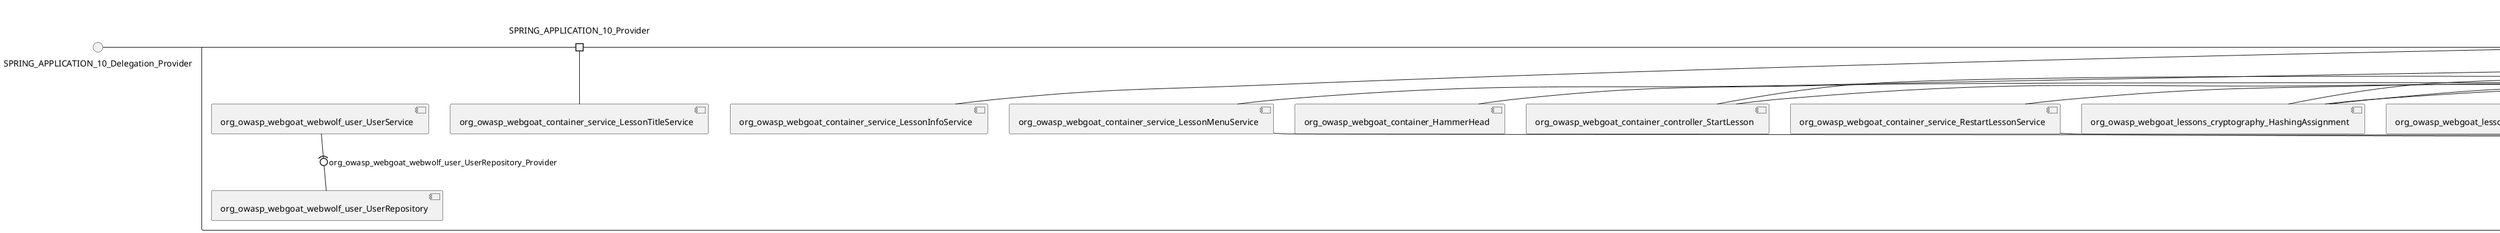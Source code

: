 @startuml
skinparam fixCircleLabelOverlapping true
skinparam componentStyle uml2
() SPRING_APPLICATION_10_Delegation_Provider
() SPRING_APPLICATION_11_Delegation_Provider
() SPRING_APPLICATION_12_Delegation_Provider
() SPRING_APPLICATION_13_Delegation_Provider
() SPRING_APPLICATION_14_Delegation_Provider
() SPRING_APPLICATION_15_Delegation_Provider
() SPRING_APPLICATION_16_Delegation_Provider
() SPRING_APPLICATION_2_Delegation_Provider
() SPRING_APPLICATION_3_Delegation_Provider
() SPRING_APPLICATION_4_Delegation_Provider
() SPRING_APPLICATION_5_Delegation_Provider
() SPRING_APPLICATION_6_Delegation_Provider
() SPRING_APPLICATION_7_Delegation_Provider
() SPRING_APPLICATION_8_Delegation_Provider
() SPRING_APPLICATION_9_Delegation_Provider
() SPRING_APPLICATION_BypassRestrictions_FieldRestrictions_POST_Delegation_Provider
() SPRING_APPLICATION_BypassRestrictions_frontendValidation_POST_Delegation_Provider
() SPRING_APPLICATION_ChromeDevTools_dummy_POST_Delegation_Provider
() SPRING_APPLICATION_ChromeDevTools_network_POST_Delegation_Provider
() SPRING_APPLICATION_CrossSiteScriptingStored_stored_xss_POST_Delegation_Provider
() SPRING_APPLICATION_CrossSiteScriptingStored_stored_xss_follow_up_POST_Delegation_Provider
() SPRING_APPLICATION_CrossSiteScripting_attack1_POST_Delegation_Provider
() SPRING_APPLICATION_CrossSiteScripting_attack3_POST_Delegation_Provider
() SPRING_APPLICATION_CrossSiteScripting_attack4_POST_Delegation_Provider
() SPRING_APPLICATION_CrossSiteScripting_attack5a_GET_Delegation_Provider
() SPRING_APPLICATION_CrossSiteScripting_attack6a_POST_Delegation_Provider
() SPRING_APPLICATION_CrossSiteScripting_dom_follow_up_POST_Delegation_Provider
() SPRING_APPLICATION_CrossSiteScripting_phone_home_xss_POST_Delegation_Provider
() SPRING_APPLICATION_CrossSiteScripting_quiz_GET_POST_Delegation_Provider
() SPRING_APPLICATION_Delegation_Provider
() SPRING_APPLICATION_GET_10_Delegation_Provider
() SPRING_APPLICATION_GET_11_Delegation_Provider
() SPRING_APPLICATION_GET_2_Delegation_Provider
() SPRING_APPLICATION_GET_3_Delegation_Provider
() SPRING_APPLICATION_GET_4_Delegation_Provider
() SPRING_APPLICATION_GET_5_Delegation_Provider
() SPRING_APPLICATION_GET_6_Delegation_Provider
() SPRING_APPLICATION_GET_7_Delegation_Provider
() SPRING_APPLICATION_GET_8_Delegation_Provider
() SPRING_APPLICATION_GET_9_Delegation_Provider
() SPRING_APPLICATION_GET_Delegation_Provider
() SPRING_APPLICATION_HtmlTampering_task_POST_Delegation_Provider
() SPRING_APPLICATION_HttpBasics_attack1_POST_Delegation_Provider
() SPRING_APPLICATION_HttpBasics_attack2_POST_Delegation_Provider
() SPRING_APPLICATION_IDOR_diff_attributes_POST_Delegation_Provider
() SPRING_APPLICATION_IDOR_login_POST_Delegation_Provider
() SPRING_APPLICATION_IDOR_profile_alt_path_POST_Delegation_Provider
() SPRING_APPLICATION_InsecureDeserialization_task_POST_Delegation_Provider
() SPRING_APPLICATION_InsecureLogin_Delegation_Provider
() SPRING_APPLICATION_JWT_decode_POST_Delegation_Provider
() SPRING_APPLICATION_JWT_jku_Delegation_Provider
() SPRING_APPLICATION_JWT_kid_Delegation_Provider
() SPRING_APPLICATION_JWT_quiz_GET_POST_Delegation_Provider
() SPRING_APPLICATION_JWT_refresh_Delegation_Provider
() SPRING_APPLICATION_JWT_secret_POST_Delegation_Provider
() SPRING_APPLICATION_JWT_votings_Delegation_Provider
() SPRING_APPLICATION_LogSpoofing_log_bleeding_POST_Delegation_Provider
() SPRING_APPLICATION_LogSpoofing_log_spoofing_POST_Delegation_Provider
() SPRING_APPLICATION_POST_10_Delegation_Provider
() SPRING_APPLICATION_POST_11_Delegation_Provider
() SPRING_APPLICATION_POST_12_Delegation_Provider
() SPRING_APPLICATION_POST_13_Delegation_Provider
() SPRING_APPLICATION_POST_14_Delegation_Provider
() SPRING_APPLICATION_POST_15_Delegation_Provider
() SPRING_APPLICATION_POST_16_Delegation_Provider
() SPRING_APPLICATION_POST_17_Delegation_Provider
() SPRING_APPLICATION_POST_18_Delegation_Provider
() SPRING_APPLICATION_POST_2_Delegation_Provider
() SPRING_APPLICATION_POST_3_Delegation_Provider
() SPRING_APPLICATION_POST_4_Delegation_Provider
() SPRING_APPLICATION_POST_5_Delegation_Provider
() SPRING_APPLICATION_POST_6_Delegation_Provider
() SPRING_APPLICATION_POST_7_Delegation_Provider
() SPRING_APPLICATION_POST_8_Delegation_Provider
() SPRING_APPLICATION_POST_9_Delegation_Provider
() SPRING_APPLICATION_POST_Delegation_Provider
() SPRING_APPLICATION_PUT_Delegation_Provider
() SPRING_APPLICATION_PasswordReset_ForgotPassword_create_password_reset_link_POST_Delegation_Provider
() SPRING_APPLICATION_PasswordReset_SecurityQuestions_POST_Delegation_Provider
() SPRING_APPLICATION_PasswordReset_reset_Delegation_Provider
() SPRING_APPLICATION_PasswordReset_simple_mail_reset_POST_Delegation_Provider
() SPRING_APPLICATION_PathTraversal_profile_picture_GET_Delegation_Provider
() SPRING_APPLICATION_PathTraversal_profile_picture_fix_GET_Delegation_Provider
() SPRING_APPLICATION_PathTraversal_profile_upload_POST_Delegation_Provider
() SPRING_APPLICATION_PathTraversal_profile_upload_fix_POST_Delegation_Provider
() SPRING_APPLICATION_PathTraversal_profile_upload_remove_user_input_POST_Delegation_Provider
() SPRING_APPLICATION_PathTraversal_random_POST_Delegation_Provider
() SPRING_APPLICATION_PathTraversal_random_picture_GET_Delegation_Provider
() SPRING_APPLICATION_PathTraversal_zip_slip_Delegation_Provider
() SPRING_APPLICATION_SSRF_task1_POST_Delegation_Provider
() SPRING_APPLICATION_SSRF_task2_POST_Delegation_Provider
() SPRING_APPLICATION_SecurePasswords_assignment_POST_Delegation_Provider
() SPRING_APPLICATION_SqlInjectionAdvanced_attack6a_POST_Delegation_Provider
() SPRING_APPLICATION_SqlInjectionAdvanced_attack6b_POST_Delegation_Provider
() SPRING_APPLICATION_SqlInjectionAdvanced_challenge_Login_POST_Delegation_Provider
() SPRING_APPLICATION_SqlInjectionAdvanced_challenge_PUT_Delegation_Provider
() SPRING_APPLICATION_SqlInjectionAdvanced_quiz_GET_POST_Delegation_Provider
() SPRING_APPLICATION_SqlInjectionMitigations_attack10a_POST_Delegation_Provider
() SPRING_APPLICATION_SqlInjectionMitigations_attack10b_POST_Delegation_Provider
() SPRING_APPLICATION_SqlInjectionMitigations_attack12a_POST_Delegation_Provider
() SPRING_APPLICATION_SqlInjectionMitigations_servers_GET_Delegation_Provider
() SPRING_APPLICATION_SqlInjection_assignment5a_POST_Delegation_Provider
() SPRING_APPLICATION_SqlInjection_assignment5b_POST_Delegation_Provider
() SPRING_APPLICATION_SqlInjection_attack10_POST_Delegation_Provider
() SPRING_APPLICATION_SqlInjection_attack2_POST_Delegation_Provider
() SPRING_APPLICATION_SqlInjection_attack3_POST_Delegation_Provider
() SPRING_APPLICATION_SqlInjection_attack4_POST_Delegation_Provider
() SPRING_APPLICATION_SqlInjection_attack5_POST_Delegation_Provider
() SPRING_APPLICATION_SqlInjection_attack8_POST_Delegation_Provider
() SPRING_APPLICATION_SqlInjection_attack9_POST_Delegation_Provider
() SPRING_APPLICATION_SqlOnlyInputValidationOnKeywords_attack_POST_Delegation_Provider
() SPRING_APPLICATION_SqlOnlyInputValidation_attack_POST_Delegation_Provider
() SPRING_APPLICATION_VulnerableComponents_attack1_POST_Delegation_Provider
() SPRING_APPLICATION_WebWolf_GET_Delegation_Provider
() SPRING_APPLICATION_WebWolf_landing_Delegation_Provider
() SPRING_APPLICATION_WebWolf_mail_Delegation_Provider
() SPRING_APPLICATION_challenge_1_POST_Delegation_Provider
() SPRING_APPLICATION_challenge_5_POST_Delegation_Provider
() SPRING_APPLICATION_challenge_7_Delegation_Provider
() SPRING_APPLICATION_challenge_8_Delegation_Provider
() SPRING_APPLICATION_challenge_logo_Delegation_Provider
() SPRING_APPLICATION_cia_quiz_GET_POST_Delegation_Provider
() SPRING_APPLICATION_clientSideFiltering_attack1_POST_Delegation_Provider
() SPRING_APPLICATION_clientSideFiltering_challenge_store_coupons_GET_Delegation_Provider
() SPRING_APPLICATION_clientSideFiltering_getItForFree_POST_Delegation_Provider
() SPRING_APPLICATION_clientSideFiltering_salaries_GET_Delegation_Provider
() SPRING_APPLICATION_crypto_encoding_basic_auth_POST_Delegation_Provider
() SPRING_APPLICATION_crypto_encoding_xor_POST_Delegation_Provider
() SPRING_APPLICATION_crypto_hashing_POST_Delegation_Provider
() SPRING_APPLICATION_crypto_secure_defaults_POST_Delegation_Provider
() SPRING_APPLICATION_crypto_signing_verify_POST_Delegation_Provider
() SPRING_APPLICATION_csrf_feedback_message_POST_Delegation_Provider
() SPRING_APPLICATION_csrf_review_POST_Delegation_Provider
() SPRING_APPLICATION_files_GET_Delegation_Provider
() SPRING_APPLICATION_fileupload_POST_Delegation_Provider
() SPRING_APPLICATION_jwt_Delegation_Provider
() SPRING_APPLICATION_landing_Delegation_Provider
() SPRING_APPLICATION_lesson_template_Delegation_Provider
() SPRING_APPLICATION_login_oauth_mvc_GET_Delegation_Provider
() SPRING_APPLICATION_mail_DELETE_GET_POST_Delegation_Provider
() SPRING_APPLICATION_register_mvc_POST_Delegation_Provider
() SPRING_APPLICATION_registration_GET_Delegation_Provider
() SPRING_APPLICATION_requests_GET_Delegation_Provider
() SPRING_APPLICATION_scoreboard_data_GET_Delegation_Provider
() SPRING_APPLICATION_server_directory_GET_Delegation_Provider
() SPRING_APPLICATION_service_debug_labels_mvc_Delegation_Provider
() SPRING_APPLICATION_service_lessonoverview_mvc_Delegation_Provider
() SPRING_APPLICATION_xxe_comments_GET_Delegation_Provider
rectangle System {
[org_owasp_webgoat_container_HammerHead] [[webgoat-webgoat.repository#_p7qQ0hlzEe-cMIfGaofC0g]]
[org_owasp_webgoat_container_WebWolfRedirect] [[webgoat-webgoat.repository#_p7qQ0hlzEe-cMIfGaofC0g]]
[org_owasp_webgoat_container_controller_StartLesson] [[webgoat-webgoat.repository#_p7qQ0hlzEe-cMIfGaofC0g]]
[org_owasp_webgoat_container_controller_Welcome] [[webgoat-webgoat.repository#_p7qQ0hlzEe-cMIfGaofC0g]]
[org_owasp_webgoat_container_i18n_PluginMessages_Provider] [[webgoat-webgoat.repository#_p7qQ0hlzEe-cMIfGaofC0g]]
[org_owasp_webgoat_container_service_EnvironmentService] [[webgoat-webgoat.repository#_p7qQ0hlzEe-cMIfGaofC0g]]
[org_owasp_webgoat_container_service_HintService] [[webgoat-webgoat.repository#_p7qQ0hlzEe-cMIfGaofC0g]]
[org_owasp_webgoat_container_service_LabelDebugService] [[webgoat-webgoat.repository#_p7qQ0hlzEe-cMIfGaofC0g]]
[org_owasp_webgoat_container_service_LabelService] [[webgoat-webgoat.repository#_p7qQ0hlzEe-cMIfGaofC0g]]
[org_owasp_webgoat_container_service_LessonInfoService] [[webgoat-webgoat.repository#_p7qQ0hlzEe-cMIfGaofC0g]]
[org_owasp_webgoat_container_service_LessonMenuService] [[webgoat-webgoat.repository#_p7qQ0hlzEe-cMIfGaofC0g]]
[org_owasp_webgoat_container_service_LessonProgressService] [[webgoat-webgoat.repository#_p7qQ0hlzEe-cMIfGaofC0g]]
[org_owasp_webgoat_container_service_LessonTitleService] [[webgoat-webgoat.repository#_p7qQ0hlzEe-cMIfGaofC0g]]
[org_owasp_webgoat_container_service_ReportCardService] [[webgoat-webgoat.repository#_p7qQ0hlzEe-cMIfGaofC0g]]
[org_owasp_webgoat_container_service_RestartLessonService] [[webgoat-webgoat.repository#_p7qQ0hlzEe-cMIfGaofC0g]]
[org_owasp_webgoat_container_service_SessionService] [[webgoat-webgoat.repository#_p7qQ0hlzEe-cMIfGaofC0g]]
[org_owasp_webgoat_container_session_UserSessionData_Provider] [[webgoat-webgoat.repository#_p7qQ0hlzEe-cMIfGaofC0g]]
[org_owasp_webgoat_container_session_WebSession_Provider] [[webgoat-webgoat.repository#_p7qQ0hlzEe-cMIfGaofC0g]]
[org_owasp_webgoat_container_users_RegistrationController] [[webgoat-webgoat.repository#_p7qQ0hlzEe-cMIfGaofC0g]]
[org_owasp_webgoat_container_users_Scoreboard] [[webgoat-webgoat.repository#_p7qQ0hlzEe-cMIfGaofC0g]]
[org_owasp_webgoat_container_users_UserRepository] [[webgoat-webgoat.repository#_p7qQ0hlzEe-cMIfGaofC0g]]
[org_owasp_webgoat_container_users_UserService] [[webgoat-webgoat.repository#_p7qQ0hlzEe-cMIfGaofC0g]]
[org_owasp_webgoat_container_users_UserTrackerRepository] [[webgoat-webgoat.repository#_p7qQ0hlzEe-cMIfGaofC0g]]
[org_owasp_webgoat_lessons_authbypass_VerifyAccount] [[webgoat-webgoat.repository#_p7qQ0hlzEe-cMIfGaofC0g]]
[org_owasp_webgoat_lessons_bypassrestrictions_BypassRestrictionsFieldRestrictions] [[webgoat-webgoat.repository#_p7qQ0hlzEe-cMIfGaofC0g]]
[org_owasp_webgoat_lessons_bypassrestrictions_BypassRestrictionsFrontendValidation] [[webgoat-webgoat.repository#_p7qQ0hlzEe-cMIfGaofC0g]]
[org_owasp_webgoat_lessons_challenges_FlagController] [[webgoat-webgoat.repository#_p7qQ0hlzEe-cMIfGaofC0g]]
[org_owasp_webgoat_lessons_challenges_challenge1_Assignment1] [[webgoat-webgoat.repository#_p7qQ0hlzEe-cMIfGaofC0g]]
[org_owasp_webgoat_lessons_challenges_challenge1_ImageServlet] [[webgoat-webgoat.repository#_p7qQ0hlzEe-cMIfGaofC0g]]
[org_owasp_webgoat_lessons_challenges_challenge5_Assignment5] [[webgoat-webgoat.repository#_p7qQ0hlzEe-cMIfGaofC0g]]
[org_owasp_webgoat_lessons_challenges_challenge7_Assignment7] [[webgoat-webgoat.repository#_p7qQ0hlzEe-cMIfGaofC0g]]
[org_owasp_webgoat_lessons_challenges_challenge8_Assignment8] [[webgoat-webgoat.repository#_p7qQ0hlzEe-cMIfGaofC0g]]
[org_owasp_webgoat_lessons_chromedevtools_NetworkDummy] [[webgoat-webgoat.repository#_p7qQ0hlzEe-cMIfGaofC0g]]
[org_owasp_webgoat_lessons_chromedevtools_NetworkLesson] [[webgoat-webgoat.repository#_p7qQ0hlzEe-cMIfGaofC0g]]
[org_owasp_webgoat_lessons_cia_CIAQuiz] [[webgoat-webgoat.repository#_p7qQ0hlzEe-cMIfGaofC0g]]
[org_owasp_webgoat_lessons_clientsidefiltering_ClientSideFilteringAssignment] [[webgoat-webgoat.repository#_p7qQ0hlzEe-cMIfGaofC0g]]
[org_owasp_webgoat_lessons_clientsidefiltering_ClientSideFilteringFreeAssignment] [[webgoat-webgoat.repository#_p7qQ0hlzEe-cMIfGaofC0g]]
[org_owasp_webgoat_lessons_clientsidefiltering_Salaries] [[webgoat-webgoat.repository#_p7qQ0hlzEe-cMIfGaofC0g]]
[org_owasp_webgoat_lessons_clientsidefiltering_ShopEndpoint] [[webgoat-webgoat.repository#_p7qQ0hlzEe-cMIfGaofC0g]]
[org_owasp_webgoat_lessons_cryptography_EncodingAssignment] [[webgoat-webgoat.repository#_p7qQ0hlzEe-cMIfGaofC0g]]
[org_owasp_webgoat_lessons_cryptography_HashingAssignment] [[webgoat-webgoat.repository#_p7qQ0hlzEe-cMIfGaofC0g]]
[org_owasp_webgoat_lessons_cryptography_SecureDefaultsAssignment] [[webgoat-webgoat.repository#_p7qQ0hlzEe-cMIfGaofC0g]]
[org_owasp_webgoat_lessons_cryptography_SigningAssignment] [[webgoat-webgoat.repository#_p7qQ0hlzEe-cMIfGaofC0g]]
[org_owasp_webgoat_lessons_cryptography_XOREncodingAssignment] [[webgoat-webgoat.repository#_p7qQ0hlzEe-cMIfGaofC0g]]
[org_owasp_webgoat_lessons_csrf_CSRFConfirmFlag1] [[webgoat-webgoat.repository#_p7qQ0hlzEe-cMIfGaofC0g]]
[org_owasp_webgoat_lessons_csrf_CSRFFeedback] [[webgoat-webgoat.repository#_p7qQ0hlzEe-cMIfGaofC0g]]
[org_owasp_webgoat_lessons_csrf_CSRFGetFlag] [[webgoat-webgoat.repository#_p7qQ0hlzEe-cMIfGaofC0g]]
[org_owasp_webgoat_lessons_csrf_CSRFLogin] [[webgoat-webgoat.repository#_p7qQ0hlzEe-cMIfGaofC0g]]
[org_owasp_webgoat_lessons_csrf_ForgedReviews] [[webgoat-webgoat.repository#_p7qQ0hlzEe-cMIfGaofC0g]]
[org_owasp_webgoat_lessons_csrf_ObjectMapper_Provider] [[webgoat-webgoat.repository#_p7qQ0hlzEe-cMIfGaofC0g]]
[org_owasp_webgoat_lessons_deserialization_InsecureDeserializationTask] [[webgoat-webgoat.repository#_p7qQ0hlzEe-cMIfGaofC0g]]
[org_owasp_webgoat_lessons_hijacksession_HijackSessionAssignment] [[webgoat-webgoat.repository#_p7qQ0hlzEe-cMIfGaofC0g]]
[org_owasp_webgoat_lessons_hijacksession_cas_HijackSessionAuthenticationProvider] [[webgoat-webgoat.repository#_p7qQ0hlzEe-cMIfGaofC0g]]
[org_owasp_webgoat_lessons_htmltampering_HtmlTamperingTask] [[webgoat-webgoat.repository#_p7qQ0hlzEe-cMIfGaofC0g]]
[org_owasp_webgoat_lessons_httpbasics_HttpBasicsLesson] [[webgoat-webgoat.repository#_p7qQ0hlzEe-cMIfGaofC0g]]
[org_owasp_webgoat_lessons_httpbasics_HttpBasicsQuiz] [[webgoat-webgoat.repository#_p7qQ0hlzEe-cMIfGaofC0g]]
[org_owasp_webgoat_lessons_httpproxies_HttpBasicsInterceptRequest] [[webgoat-webgoat.repository#_p7qQ0hlzEe-cMIfGaofC0g]]
[org_owasp_webgoat_lessons_idor_IDORDiffAttributes] [[webgoat-webgoat.repository#_p7qQ0hlzEe-cMIfGaofC0g]]
[org_owasp_webgoat_lessons_idor_IDOREditOtherProfile] [[webgoat-webgoat.repository#_p7qQ0hlzEe-cMIfGaofC0g]]
[org_owasp_webgoat_lessons_idor_IDORLogin] [[webgoat-webgoat.repository#_p7qQ0hlzEe-cMIfGaofC0g]]
[org_owasp_webgoat_lessons_idor_IDORViewOtherProfile] [[webgoat-webgoat.repository#_p7qQ0hlzEe-cMIfGaofC0g]]
[org_owasp_webgoat_lessons_idor_IDORViewOwnProfile] [[webgoat-webgoat.repository#_p7qQ0hlzEe-cMIfGaofC0g]]
[org_owasp_webgoat_lessons_idor_IDORViewOwnProfileAltUrl] [[webgoat-webgoat.repository#_p7qQ0hlzEe-cMIfGaofC0g]]
[org_owasp_webgoat_lessons_insecurelogin_InsecureLoginTask] [[webgoat-webgoat.repository#_p7qQ0hlzEe-cMIfGaofC0g]]
[org_owasp_webgoat_lessons_jwt_JWTDecodeEndpoint] [[webgoat-webgoat.repository#_p7qQ0hlzEe-cMIfGaofC0g]]
[org_owasp_webgoat_lessons_jwt_JWTQuiz] [[webgoat-webgoat.repository#_p7qQ0hlzEe-cMIfGaofC0g]]
[org_owasp_webgoat_lessons_jwt_JWTRefreshEndpoint] [[webgoat-webgoat.repository#_p7qQ0hlzEe-cMIfGaofC0g]]
[org_owasp_webgoat_lessons_jwt_JWTSecretKeyEndpoint] [[webgoat-webgoat.repository#_p7qQ0hlzEe-cMIfGaofC0g]]
[org_owasp_webgoat_lessons_jwt_JWTVotesEndpoint] [[webgoat-webgoat.repository#_p7qQ0hlzEe-cMIfGaofC0g]]
[org_owasp_webgoat_lessons_jwt_claimmisuse_JWTHeaderJKUEndpoint] [[webgoat-webgoat.repository#_p7qQ0hlzEe-cMIfGaofC0g]]
[org_owasp_webgoat_lessons_jwt_claimmisuse_JWTHeaderKIDEndpoint] [[webgoat-webgoat.repository#_p7qQ0hlzEe-cMIfGaofC0g]]
[org_owasp_webgoat_lessons_lessontemplate_SampleAttack] [[webgoat-webgoat.repository#_p7qQ0hlzEe-cMIfGaofC0g]]
[org_owasp_webgoat_lessons_logging_LogBleedingTask] [[webgoat-webgoat.repository#_p7qQ0hlzEe-cMIfGaofC0g]]
[org_owasp_webgoat_lessons_logging_LogSpoofingTask] [[webgoat-webgoat.repository#_p7qQ0hlzEe-cMIfGaofC0g]]
[org_owasp_webgoat_lessons_missingac_MissingFunctionACHiddenMenus] [[webgoat-webgoat.repository#_p7qQ0hlzEe-cMIfGaofC0g]]
[org_owasp_webgoat_lessons_missingac_MissingFunctionACUsers] [[webgoat-webgoat.repository#_p7qQ0hlzEe-cMIfGaofC0g]]
[org_owasp_webgoat_lessons_missingac_MissingFunctionACYourHash] [[webgoat-webgoat.repository#_p7qQ0hlzEe-cMIfGaofC0g]]
[org_owasp_webgoat_lessons_missingac_MissingFunctionACYourHashAdmin] [[webgoat-webgoat.repository#_p7qQ0hlzEe-cMIfGaofC0g]]
[org_owasp_webgoat_lessons_passwordreset_QuestionsAssignment] [[webgoat-webgoat.repository#_p7qQ0hlzEe-cMIfGaofC0g]]
[org_owasp_webgoat_lessons_passwordreset_ResetLinkAssignment] [[webgoat-webgoat.repository#_p7qQ0hlzEe-cMIfGaofC0g]]
[org_owasp_webgoat_lessons_passwordreset_ResetLinkAssignmentForgotPassword] [[webgoat-webgoat.repository#_p7qQ0hlzEe-cMIfGaofC0g]]
[org_owasp_webgoat_lessons_passwordreset_SecurityQuestionAssignment] [[webgoat-webgoat.repository#_p7qQ0hlzEe-cMIfGaofC0g]]
[org_owasp_webgoat_lessons_passwordreset_SimpleMailAssignment] [[webgoat-webgoat.repository#_p7qQ0hlzEe-cMIfGaofC0g]]
[org_owasp_webgoat_lessons_passwordreset_TriedQuestions] [[webgoat-webgoat.repository#_p7qQ0hlzEe-cMIfGaofC0g]]
[org_owasp_webgoat_lessons_pathtraversal_ProfileUpload] [[webgoat-webgoat.repository#_p7qQ0hlzEe-cMIfGaofC0g]]
[org_owasp_webgoat_lessons_pathtraversal_ProfileUploadFix] [[webgoat-webgoat.repository#_p7qQ0hlzEe-cMIfGaofC0g]]
[org_owasp_webgoat_lessons_pathtraversal_ProfileUploadRemoveUserInput] [[webgoat-webgoat.repository#_p7qQ0hlzEe-cMIfGaofC0g]]
[org_owasp_webgoat_lessons_pathtraversal_ProfileUploadRetrieval] [[webgoat-webgoat.repository#_p7qQ0hlzEe-cMIfGaofC0g]]
[org_owasp_webgoat_lessons_pathtraversal_ProfileZipSlip] [[webgoat-webgoat.repository#_p7qQ0hlzEe-cMIfGaofC0g]]
[org_owasp_webgoat_lessons_securepasswords_SecurePasswordsAssignment] [[webgoat-webgoat.repository#_p7qQ0hlzEe-cMIfGaofC0g]]
[org_owasp_webgoat_lessons_spoofcookie_SpoofCookieAssignment] [[webgoat-webgoat.repository#_p7qQ0hlzEe-cMIfGaofC0g]]
[org_owasp_webgoat_lessons_sqlinjection_advanced_SqlInjectionChallenge] [[webgoat-webgoat.repository#_p7qQ0hlzEe-cMIfGaofC0g]]
[org_owasp_webgoat_lessons_sqlinjection_advanced_SqlInjectionChallengeLogin] [[webgoat-webgoat.repository#_p7qQ0hlzEe-cMIfGaofC0g]]
[org_owasp_webgoat_lessons_sqlinjection_advanced_SqlInjectionLesson6a] [[webgoat-webgoat.repository#_p7qQ0hlzEe-cMIfGaofC0g]]
[org_owasp_webgoat_lessons_sqlinjection_advanced_SqlInjectionLesson6b] [[webgoat-webgoat.repository#_p7qQ0hlzEe-cMIfGaofC0g]]
[org_owasp_webgoat_lessons_sqlinjection_advanced_SqlInjectionQuiz] [[webgoat-webgoat.repository#_p7qQ0hlzEe-cMIfGaofC0g]]
[org_owasp_webgoat_lessons_sqlinjection_introduction_SqlInjectionLesson10] [[webgoat-webgoat.repository#_p7qQ0hlzEe-cMIfGaofC0g]]
[org_owasp_webgoat_lessons_sqlinjection_introduction_SqlInjectionLesson2] [[webgoat-webgoat.repository#_p7qQ0hlzEe-cMIfGaofC0g]]
[org_owasp_webgoat_lessons_sqlinjection_introduction_SqlInjectionLesson3] [[webgoat-webgoat.repository#_p7qQ0hlzEe-cMIfGaofC0g]]
[org_owasp_webgoat_lessons_sqlinjection_introduction_SqlInjectionLesson4] [[webgoat-webgoat.repository#_p7qQ0hlzEe-cMIfGaofC0g]]
[org_owasp_webgoat_lessons_sqlinjection_introduction_SqlInjectionLesson5] [[webgoat-webgoat.repository#_p7qQ0hlzEe-cMIfGaofC0g]]
[org_owasp_webgoat_lessons_sqlinjection_introduction_SqlInjectionLesson5a] [[webgoat-webgoat.repository#_p7qQ0hlzEe-cMIfGaofC0g]]
[org_owasp_webgoat_lessons_sqlinjection_introduction_SqlInjectionLesson5b] [[webgoat-webgoat.repository#_p7qQ0hlzEe-cMIfGaofC0g]]
[org_owasp_webgoat_lessons_sqlinjection_introduction_SqlInjectionLesson8] [[webgoat-webgoat.repository#_p7qQ0hlzEe-cMIfGaofC0g]]
[org_owasp_webgoat_lessons_sqlinjection_introduction_SqlInjectionLesson9] [[webgoat-webgoat.repository#_p7qQ0hlzEe-cMIfGaofC0g]]
[org_owasp_webgoat_lessons_sqlinjection_mitigation_Servers] [[webgoat-webgoat.repository#_p7qQ0hlzEe-cMIfGaofC0g]]
[org_owasp_webgoat_lessons_sqlinjection_mitigation_SqlInjectionLesson10a] [[webgoat-webgoat.repository#_p7qQ0hlzEe-cMIfGaofC0g]]
[org_owasp_webgoat_lessons_sqlinjection_mitigation_SqlInjectionLesson10b] [[webgoat-webgoat.repository#_p7qQ0hlzEe-cMIfGaofC0g]]
[org_owasp_webgoat_lessons_sqlinjection_mitigation_SqlInjectionLesson13] [[webgoat-webgoat.repository#_p7qQ0hlzEe-cMIfGaofC0g]]
[org_owasp_webgoat_lessons_sqlinjection_mitigation_SqlOnlyInputValidation] [[webgoat-webgoat.repository#_p7qQ0hlzEe-cMIfGaofC0g]]
[org_owasp_webgoat_lessons_sqlinjection_mitigation_SqlOnlyInputValidationOnKeywords] [[webgoat-webgoat.repository#_p7qQ0hlzEe-cMIfGaofC0g]]
[org_owasp_webgoat_lessons_ssrf_SSRFTask1] [[webgoat-webgoat.repository#_p7qQ0hlzEe-cMIfGaofC0g]]
[org_owasp_webgoat_lessons_ssrf_SSRFTask2] [[webgoat-webgoat.repository#_p7qQ0hlzEe-cMIfGaofC0g]]
[org_owasp_webgoat_lessons_vulnerablecomponents_VulnerableComponentsLesson] [[webgoat-webgoat.repository#_p7qQ0hlzEe-cMIfGaofC0g]]
[org_owasp_webgoat_lessons_webwolfintroduction_LandingAssignment] [[webgoat-webgoat.repository#_p7qQ0hlzEe-cMIfGaofC0g]]
[org_owasp_webgoat_lessons_webwolfintroduction_MailAssignment] [[webgoat-webgoat.repository#_p7qQ0hlzEe-cMIfGaofC0g]]
[org_owasp_webgoat_lessons_xss_CrossSiteScriptingLesson1] [[webgoat-webgoat.repository#_p7qQ0hlzEe-cMIfGaofC0g]]
[org_owasp_webgoat_lessons_xss_CrossSiteScriptingLesson3] [[webgoat-webgoat.repository#_p7qQ0hlzEe-cMIfGaofC0g]]
[org_owasp_webgoat_lessons_xss_CrossSiteScriptingLesson4] [[webgoat-webgoat.repository#_p7qQ0hlzEe-cMIfGaofC0g]]
[org_owasp_webgoat_lessons_xss_CrossSiteScriptingLesson5a] [[webgoat-webgoat.repository#_p7qQ0hlzEe-cMIfGaofC0g]]
[org_owasp_webgoat_lessons_xss_CrossSiteScriptingLesson6a] [[webgoat-webgoat.repository#_p7qQ0hlzEe-cMIfGaofC0g]]
[org_owasp_webgoat_lessons_xss_CrossSiteScriptingQuiz] [[webgoat-webgoat.repository#_p7qQ0hlzEe-cMIfGaofC0g]]
[org_owasp_webgoat_lessons_xss_DOMCrossSiteScripting] [[webgoat-webgoat.repository#_p7qQ0hlzEe-cMIfGaofC0g]]
[org_owasp_webgoat_lessons_xss_DOMCrossSiteScriptingVerifier] [[webgoat-webgoat.repository#_p7qQ0hlzEe-cMIfGaofC0g]]
[org_owasp_webgoat_lessons_xss_stored_StoredCrossSiteScriptingVerifier] [[webgoat-webgoat.repository#_p7qQ0hlzEe-cMIfGaofC0g]]
[org_owasp_webgoat_lessons_xss_stored_StoredXssComments] [[webgoat-webgoat.repository#_p7qQ0hlzEe-cMIfGaofC0g]]
[org_owasp_webgoat_lessons_xxe_BlindSendFileAssignment] [[webgoat-webgoat.repository#_p7qQ0hlzEe-cMIfGaofC0g]]
[org_owasp_webgoat_lessons_xxe_CommentsCache] [[webgoat-webgoat.repository#_p7qQ0hlzEe-cMIfGaofC0g]]
[org_owasp_webgoat_lessons_xxe_CommentsEndpoint] [[webgoat-webgoat.repository#_p7qQ0hlzEe-cMIfGaofC0g]]
[org_owasp_webgoat_lessons_xxe_ContentTypeAssignment] [[webgoat-webgoat.repository#_p7qQ0hlzEe-cMIfGaofC0g]]
[org_owasp_webgoat_lessons_xxe_SimpleXXE] [[webgoat-webgoat.repository#_p7qQ0hlzEe-cMIfGaofC0g]]
[org_owasp_webgoat_webwolf_FileServer] [[webgoat-webgoat.repository#_p7qQ0hlzEe-cMIfGaofC0g]]
[org_owasp_webgoat_webwolf_jwt_JWTController] [[webgoat-webgoat.repository#_p7qQ0hlzEe-cMIfGaofC0g]]
[org_owasp_webgoat_webwolf_mailbox_MailboxController] [[webgoat-webgoat.repository#_p7qQ0hlzEe-cMIfGaofC0g]]
[org_owasp_webgoat_webwolf_mailbox_MailboxRepository] [[webgoat-webgoat.repository#_p7qQ0hlzEe-cMIfGaofC0g]]
[org_owasp_webgoat_webwolf_requests_LandingPage] [[webgoat-webgoat.repository#_p7qQ0hlzEe-cMIfGaofC0g]]
[org_owasp_webgoat_webwolf_requests_Requests] [[webgoat-webgoat.repository#_p7qQ0hlzEe-cMIfGaofC0g]]
[org_owasp_webgoat_webwolf_user_UserRepository] [[webgoat-webgoat.repository#_p7qQ0hlzEe-cMIfGaofC0g]]
[org_owasp_webgoat_webwolf_user_UserService] [[webgoat-webgoat.repository#_p7qQ0hlzEe-cMIfGaofC0g]]
port SPRING_APPLICATION_10_Provider
SPRING_APPLICATION_10_Delegation_Provider - SPRING_APPLICATION_10_Provider
SPRING_APPLICATION_10_Provider - [org_owasp_webgoat_container_service_LessonTitleService]
port SPRING_APPLICATION_11_Provider
SPRING_APPLICATION_11_Delegation_Provider - SPRING_APPLICATION_11_Provider
SPRING_APPLICATION_11_Provider - [org_owasp_webgoat_container_service_LessonInfoService]
port SPRING_APPLICATION_12_Provider
SPRING_APPLICATION_12_Delegation_Provider - SPRING_APPLICATION_12_Provider
SPRING_APPLICATION_12_Provider - [org_owasp_webgoat_webwolf_FileServer]
port SPRING_APPLICATION_13_Provider
SPRING_APPLICATION_13_Delegation_Provider - SPRING_APPLICATION_13_Provider
SPRING_APPLICATION_13_Provider - [org_owasp_webgoat_container_service_LessonMenuService]
port SPRING_APPLICATION_14_Provider
SPRING_APPLICATION_14_Delegation_Provider - SPRING_APPLICATION_14_Provider
SPRING_APPLICATION_14_Provider - [org_owasp_webgoat_container_HammerHead]
port SPRING_APPLICATION_15_Provider
SPRING_APPLICATION_15_Delegation_Provider - SPRING_APPLICATION_15_Provider
SPRING_APPLICATION_15_Provider - [org_owasp_webgoat_lessons_cryptography_HashingAssignment]
port SPRING_APPLICATION_16_Provider
SPRING_APPLICATION_16_Delegation_Provider - SPRING_APPLICATION_16_Provider
SPRING_APPLICATION_16_Provider - [org_owasp_webgoat_container_controller_StartLesson]
port SPRING_APPLICATION_2_Provider
SPRING_APPLICATION_2_Delegation_Provider - SPRING_APPLICATION_2_Provider
SPRING_APPLICATION_2_Provider - [org_owasp_webgoat_lessons_cryptography_SigningAssignment]
port SPRING_APPLICATION_3_Provider
SPRING_APPLICATION_3_Delegation_Provider - SPRING_APPLICATION_3_Provider
SPRING_APPLICATION_3_Provider - [org_owasp_webgoat_container_controller_StartLesson]
port SPRING_APPLICATION_4_Provider
SPRING_APPLICATION_4_Delegation_Provider - SPRING_APPLICATION_4_Provider
SPRING_APPLICATION_4_Provider - [org_owasp_webgoat_lessons_xxe_SimpleXXE]
port SPRING_APPLICATION_5_Provider
SPRING_APPLICATION_5_Delegation_Provider - SPRING_APPLICATION_5_Provider
SPRING_APPLICATION_5_Provider - [org_owasp_webgoat_container_service_RestartLessonService]
port SPRING_APPLICATION_6_Provider
SPRING_APPLICATION_6_Delegation_Provider - SPRING_APPLICATION_6_Provider
SPRING_APPLICATION_6_Provider - [org_owasp_webgoat_lessons_jwt_JWTSecretKeyEndpoint]
port SPRING_APPLICATION_7_Provider
SPRING_APPLICATION_7_Delegation_Provider - SPRING_APPLICATION_7_Provider
SPRING_APPLICATION_7_Provider - [org_owasp_webgoat_lessons_cryptography_HashingAssignment]
port SPRING_APPLICATION_8_Provider
SPRING_APPLICATION_8_Delegation_Provider - SPRING_APPLICATION_8_Provider
SPRING_APPLICATION_8_Provider - [org_owasp_webgoat_lessons_httpproxies_HttpBasicsInterceptRequest]
port SPRING_APPLICATION_9_Provider
SPRING_APPLICATION_9_Delegation_Provider - SPRING_APPLICATION_9_Provider
SPRING_APPLICATION_9_Provider - [org_owasp_webgoat_container_service_SessionService]
port SPRING_APPLICATION_BypassRestrictions_FieldRestrictions_POST_Provider
SPRING_APPLICATION_BypassRestrictions_FieldRestrictions_POST_Delegation_Provider - SPRING_APPLICATION_BypassRestrictions_FieldRestrictions_POST_Provider
SPRING_APPLICATION_BypassRestrictions_FieldRestrictions_POST_Provider - [org_owasp_webgoat_lessons_bypassrestrictions_BypassRestrictionsFieldRestrictions]
port SPRING_APPLICATION_BypassRestrictions_frontendValidation_POST_Provider
SPRING_APPLICATION_BypassRestrictions_frontendValidation_POST_Delegation_Provider - SPRING_APPLICATION_BypassRestrictions_frontendValidation_POST_Provider
SPRING_APPLICATION_BypassRestrictions_frontendValidation_POST_Provider - [org_owasp_webgoat_lessons_bypassrestrictions_BypassRestrictionsFrontendValidation]
port SPRING_APPLICATION_ChromeDevTools_dummy_POST_Provider
SPRING_APPLICATION_ChromeDevTools_dummy_POST_Delegation_Provider - SPRING_APPLICATION_ChromeDevTools_dummy_POST_Provider
SPRING_APPLICATION_ChromeDevTools_dummy_POST_Provider - [org_owasp_webgoat_lessons_chromedevtools_NetworkDummy]
port SPRING_APPLICATION_ChromeDevTools_network_POST_Provider
SPRING_APPLICATION_ChromeDevTools_network_POST_Delegation_Provider - SPRING_APPLICATION_ChromeDevTools_network_POST_Provider
SPRING_APPLICATION_ChromeDevTools_network_POST_Provider - [org_owasp_webgoat_lessons_chromedevtools_NetworkLesson]
port SPRING_APPLICATION_CrossSiteScriptingStored_stored_xss_POST_Provider
SPRING_APPLICATION_CrossSiteScriptingStored_stored_xss_POST_Delegation_Provider - SPRING_APPLICATION_CrossSiteScriptingStored_stored_xss_POST_Provider
SPRING_APPLICATION_CrossSiteScriptingStored_stored_xss_POST_Provider - [org_owasp_webgoat_lessons_xss_stored_StoredXssComments]
port SPRING_APPLICATION_CrossSiteScriptingStored_stored_xss_follow_up_POST_Provider
SPRING_APPLICATION_CrossSiteScriptingStored_stored_xss_follow_up_POST_Delegation_Provider - SPRING_APPLICATION_CrossSiteScriptingStored_stored_xss_follow_up_POST_Provider
SPRING_APPLICATION_CrossSiteScriptingStored_stored_xss_follow_up_POST_Provider - [org_owasp_webgoat_lessons_xss_stored_StoredCrossSiteScriptingVerifier]
port SPRING_APPLICATION_CrossSiteScripting_attack1_POST_Provider
SPRING_APPLICATION_CrossSiteScripting_attack1_POST_Delegation_Provider - SPRING_APPLICATION_CrossSiteScripting_attack1_POST_Provider
SPRING_APPLICATION_CrossSiteScripting_attack1_POST_Provider - [org_owasp_webgoat_lessons_xss_CrossSiteScriptingLesson1]
port SPRING_APPLICATION_CrossSiteScripting_attack3_POST_Provider
SPRING_APPLICATION_CrossSiteScripting_attack3_POST_Delegation_Provider - SPRING_APPLICATION_CrossSiteScripting_attack3_POST_Provider
SPRING_APPLICATION_CrossSiteScripting_attack3_POST_Provider - [org_owasp_webgoat_lessons_xss_CrossSiteScriptingLesson3]
port SPRING_APPLICATION_CrossSiteScripting_attack4_POST_Provider
SPRING_APPLICATION_CrossSiteScripting_attack4_POST_Delegation_Provider - SPRING_APPLICATION_CrossSiteScripting_attack4_POST_Provider
SPRING_APPLICATION_CrossSiteScripting_attack4_POST_Provider - [org_owasp_webgoat_lessons_xss_CrossSiteScriptingLesson4]
port SPRING_APPLICATION_CrossSiteScripting_attack5a_GET_Provider
SPRING_APPLICATION_CrossSiteScripting_attack5a_GET_Delegation_Provider - SPRING_APPLICATION_CrossSiteScripting_attack5a_GET_Provider
SPRING_APPLICATION_CrossSiteScripting_attack5a_GET_Provider - [org_owasp_webgoat_lessons_xss_CrossSiteScriptingLesson5a]
port SPRING_APPLICATION_CrossSiteScripting_attack6a_POST_Provider
SPRING_APPLICATION_CrossSiteScripting_attack6a_POST_Delegation_Provider - SPRING_APPLICATION_CrossSiteScripting_attack6a_POST_Provider
SPRING_APPLICATION_CrossSiteScripting_attack6a_POST_Provider - [org_owasp_webgoat_lessons_xss_CrossSiteScriptingLesson6a]
port SPRING_APPLICATION_CrossSiteScripting_dom_follow_up_POST_Provider
SPRING_APPLICATION_CrossSiteScripting_dom_follow_up_POST_Delegation_Provider - SPRING_APPLICATION_CrossSiteScripting_dom_follow_up_POST_Provider
SPRING_APPLICATION_CrossSiteScripting_dom_follow_up_POST_Provider - [org_owasp_webgoat_lessons_xss_DOMCrossSiteScriptingVerifier]
port SPRING_APPLICATION_CrossSiteScripting_phone_home_xss_POST_Provider
SPRING_APPLICATION_CrossSiteScripting_phone_home_xss_POST_Delegation_Provider - SPRING_APPLICATION_CrossSiteScripting_phone_home_xss_POST_Provider
SPRING_APPLICATION_CrossSiteScripting_phone_home_xss_POST_Provider - [org_owasp_webgoat_lessons_xss_DOMCrossSiteScripting]
port SPRING_APPLICATION_CrossSiteScripting_quiz_GET_POST_Provider
SPRING_APPLICATION_CrossSiteScripting_quiz_GET_POST_Delegation_Provider - SPRING_APPLICATION_CrossSiteScripting_quiz_GET_POST_Provider
SPRING_APPLICATION_CrossSiteScripting_quiz_GET_POST_Provider - [org_owasp_webgoat_lessons_xss_CrossSiteScriptingQuiz]
port SPRING_APPLICATION_Provider
SPRING_APPLICATION_Delegation_Provider - SPRING_APPLICATION_Provider
SPRING_APPLICATION_Provider - [org_owasp_webgoat_container_service_LabelDebugService]
port SPRING_APPLICATION_GET_10_Provider
SPRING_APPLICATION_GET_10_Delegation_Provider - SPRING_APPLICATION_GET_10_Provider
SPRING_APPLICATION_GET_10_Provider - [org_owasp_webgoat_lessons_spoofcookie_SpoofCookieAssignment]
port SPRING_APPLICATION_GET_11_Provider
SPRING_APPLICATION_GET_11_Delegation_Provider - SPRING_APPLICATION_GET_11_Provider
SPRING_APPLICATION_GET_11_Provider - [org_owasp_webgoat_container_controller_Welcome]
port SPRING_APPLICATION_GET_2_Provider
SPRING_APPLICATION_GET_2_Delegation_Provider - SPRING_APPLICATION_GET_2_Provider
SPRING_APPLICATION_GET_2_Provider - [org_owasp_webgoat_lessons_idor_IDORViewOwnProfile]
port SPRING_APPLICATION_GET_3_Provider
SPRING_APPLICATION_GET_3_Delegation_Provider - SPRING_APPLICATION_GET_3_Provider
SPRING_APPLICATION_GET_3_Provider - [org_owasp_webgoat_lessons_idor_IDORViewOtherProfile]
port SPRING_APPLICATION_GET_4_Provider
SPRING_APPLICATION_GET_4_Delegation_Provider - SPRING_APPLICATION_GET_4_Provider
SPRING_APPLICATION_GET_4_Provider - [org_owasp_webgoat_lessons_xss_stored_StoredXssComments]
port SPRING_APPLICATION_GET_5_Provider
SPRING_APPLICATION_GET_5_Delegation_Provider - SPRING_APPLICATION_GET_5_Provider
SPRING_APPLICATION_GET_5_Provider - [org_owasp_webgoat_container_service_ReportCardService]
port SPRING_APPLICATION_GET_6_Provider
SPRING_APPLICATION_GET_6_Delegation_Provider - SPRING_APPLICATION_GET_6_Provider
SPRING_APPLICATION_GET_6_Provider - [org_owasp_webgoat_lessons_csrf_ForgedReviews]
port SPRING_APPLICATION_GET_7_Provider
SPRING_APPLICATION_GET_7_Delegation_Provider - SPRING_APPLICATION_GET_7_Provider
SPRING_APPLICATION_GET_7_Provider - [org_owasp_webgoat_lessons_missingac_MissingFunctionACUsers]
port SPRING_APPLICATION_GET_8_Provider
SPRING_APPLICATION_GET_8_Delegation_Provider - SPRING_APPLICATION_GET_8_Provider
SPRING_APPLICATION_GET_8_Provider - [org_owasp_webgoat_lessons_cryptography_EncodingAssignment]
port SPRING_APPLICATION_GET_9_Provider
SPRING_APPLICATION_GET_9_Delegation_Provider - SPRING_APPLICATION_GET_9_Provider
SPRING_APPLICATION_GET_9_Provider - [org_owasp_webgoat_container_service_LabelService]
port SPRING_APPLICATION_GET_Provider
SPRING_APPLICATION_GET_Delegation_Provider - SPRING_APPLICATION_GET_Provider
SPRING_APPLICATION_GET_Provider - [org_owasp_webgoat_container_service_HintService]
port SPRING_APPLICATION_HtmlTampering_task_POST_Provider
SPRING_APPLICATION_HtmlTampering_task_POST_Delegation_Provider - SPRING_APPLICATION_HtmlTampering_task_POST_Provider
SPRING_APPLICATION_HtmlTampering_task_POST_Provider - [org_owasp_webgoat_lessons_htmltampering_HtmlTamperingTask]
port SPRING_APPLICATION_HttpBasics_attack1_POST_Provider
SPRING_APPLICATION_HttpBasics_attack1_POST_Delegation_Provider - SPRING_APPLICATION_HttpBasics_attack1_POST_Provider
SPRING_APPLICATION_HttpBasics_attack1_POST_Provider - [org_owasp_webgoat_lessons_httpbasics_HttpBasicsLesson]
port SPRING_APPLICATION_HttpBasics_attack2_POST_Provider
SPRING_APPLICATION_HttpBasics_attack2_POST_Delegation_Provider - SPRING_APPLICATION_HttpBasics_attack2_POST_Provider
SPRING_APPLICATION_HttpBasics_attack2_POST_Provider - [org_owasp_webgoat_lessons_httpbasics_HttpBasicsQuiz]
port SPRING_APPLICATION_IDOR_diff_attributes_POST_Provider
SPRING_APPLICATION_IDOR_diff_attributes_POST_Delegation_Provider - SPRING_APPLICATION_IDOR_diff_attributes_POST_Provider
SPRING_APPLICATION_IDOR_diff_attributes_POST_Provider - [org_owasp_webgoat_lessons_idor_IDORDiffAttributes]
port SPRING_APPLICATION_IDOR_login_POST_Provider
SPRING_APPLICATION_IDOR_login_POST_Delegation_Provider - SPRING_APPLICATION_IDOR_login_POST_Provider
SPRING_APPLICATION_IDOR_login_POST_Provider - [org_owasp_webgoat_lessons_idor_IDORLogin]
port SPRING_APPLICATION_IDOR_profile_alt_path_POST_Provider
SPRING_APPLICATION_IDOR_profile_alt_path_POST_Delegation_Provider - SPRING_APPLICATION_IDOR_profile_alt_path_POST_Provider
SPRING_APPLICATION_IDOR_profile_alt_path_POST_Provider - [org_owasp_webgoat_lessons_idor_IDORViewOwnProfileAltUrl]
port SPRING_APPLICATION_InsecureDeserialization_task_POST_Provider
SPRING_APPLICATION_InsecureDeserialization_task_POST_Delegation_Provider - SPRING_APPLICATION_InsecureDeserialization_task_POST_Provider
SPRING_APPLICATION_InsecureDeserialization_task_POST_Provider - [org_owasp_webgoat_lessons_deserialization_InsecureDeserializationTask]
port SPRING_APPLICATION_InsecureLogin_Provider
SPRING_APPLICATION_InsecureLogin_Delegation_Provider - SPRING_APPLICATION_InsecureLogin_Provider
SPRING_APPLICATION_InsecureLogin_Provider - [org_owasp_webgoat_lessons_insecurelogin_InsecureLoginTask]
port SPRING_APPLICATION_JWT_decode_POST_Provider
SPRING_APPLICATION_JWT_decode_POST_Delegation_Provider - SPRING_APPLICATION_JWT_decode_POST_Provider
SPRING_APPLICATION_JWT_decode_POST_Provider - [org_owasp_webgoat_lessons_jwt_JWTDecodeEndpoint]
port SPRING_APPLICATION_JWT_jku_Provider
SPRING_APPLICATION_JWT_jku_Delegation_Provider - SPRING_APPLICATION_JWT_jku_Provider
SPRING_APPLICATION_JWT_jku_Provider - [org_owasp_webgoat_lessons_jwt_claimmisuse_JWTHeaderJKUEndpoint]
port SPRING_APPLICATION_JWT_kid_Provider
SPRING_APPLICATION_JWT_kid_Delegation_Provider - SPRING_APPLICATION_JWT_kid_Provider
SPRING_APPLICATION_JWT_kid_Provider - [org_owasp_webgoat_lessons_jwt_claimmisuse_JWTHeaderKIDEndpoint]
port SPRING_APPLICATION_JWT_quiz_GET_POST_Provider
SPRING_APPLICATION_JWT_quiz_GET_POST_Delegation_Provider - SPRING_APPLICATION_JWT_quiz_GET_POST_Provider
SPRING_APPLICATION_JWT_quiz_GET_POST_Provider - [org_owasp_webgoat_lessons_jwt_JWTQuiz]
port SPRING_APPLICATION_JWT_refresh_Provider
SPRING_APPLICATION_JWT_refresh_Delegation_Provider - SPRING_APPLICATION_JWT_refresh_Provider
SPRING_APPLICATION_JWT_refresh_Provider - [org_owasp_webgoat_lessons_jwt_JWTRefreshEndpoint]
port SPRING_APPLICATION_JWT_secret_POST_Provider
SPRING_APPLICATION_JWT_secret_POST_Delegation_Provider - SPRING_APPLICATION_JWT_secret_POST_Provider
SPRING_APPLICATION_JWT_secret_POST_Provider - [org_owasp_webgoat_lessons_jwt_JWTSecretKeyEndpoint]
port SPRING_APPLICATION_JWT_votings_Provider
SPRING_APPLICATION_JWT_votings_Delegation_Provider - SPRING_APPLICATION_JWT_votings_Provider
SPRING_APPLICATION_JWT_votings_Provider - [org_owasp_webgoat_lessons_jwt_JWTVotesEndpoint]
port SPRING_APPLICATION_LogSpoofing_log_bleeding_POST_Provider
SPRING_APPLICATION_LogSpoofing_log_bleeding_POST_Delegation_Provider - SPRING_APPLICATION_LogSpoofing_log_bleeding_POST_Provider
SPRING_APPLICATION_LogSpoofing_log_bleeding_POST_Provider - [org_owasp_webgoat_lessons_logging_LogBleedingTask]
port SPRING_APPLICATION_LogSpoofing_log_spoofing_POST_Provider
SPRING_APPLICATION_LogSpoofing_log_spoofing_POST_Delegation_Provider - SPRING_APPLICATION_LogSpoofing_log_spoofing_POST_Provider
SPRING_APPLICATION_LogSpoofing_log_spoofing_POST_Provider - [org_owasp_webgoat_lessons_logging_LogSpoofingTask]
port SPRING_APPLICATION_POST_10_Provider
SPRING_APPLICATION_POST_10_Delegation_Provider - SPRING_APPLICATION_POST_10_Provider
SPRING_APPLICATION_POST_10_Provider - [org_owasp_webgoat_lessons_hijacksession_HijackSessionAssignment]
port SPRING_APPLICATION_POST_11_Provider
SPRING_APPLICATION_POST_11_Delegation_Provider - SPRING_APPLICATION_POST_11_Provider
SPRING_APPLICATION_POST_11_Provider - [org_owasp_webgoat_lessons_missingac_MissingFunctionACHiddenMenus]
port SPRING_APPLICATION_POST_12_Provider
SPRING_APPLICATION_POST_12_Delegation_Provider - SPRING_APPLICATION_POST_12_Provider
SPRING_APPLICATION_POST_12_Provider - [org_owasp_webgoat_lessons_missingac_MissingFunctionACUsers]
port SPRING_APPLICATION_POST_13_Provider
SPRING_APPLICATION_POST_13_Delegation_Provider - SPRING_APPLICATION_POST_13_Provider
SPRING_APPLICATION_POST_13_Provider - [org_owasp_webgoat_lessons_challenges_FlagController]
port SPRING_APPLICATION_POST_14_Provider
SPRING_APPLICATION_POST_14_Delegation_Provider - SPRING_APPLICATION_POST_14_Provider
SPRING_APPLICATION_POST_14_Provider - [org_owasp_webgoat_lessons_spoofcookie_SpoofCookieAssignment]
port SPRING_APPLICATION_POST_15_Provider
SPRING_APPLICATION_POST_15_Delegation_Provider - SPRING_APPLICATION_POST_15_Provider
SPRING_APPLICATION_POST_15_Provider - [org_owasp_webgoat_lessons_csrf_CSRFConfirmFlag1]
port SPRING_APPLICATION_POST_16_Provider
SPRING_APPLICATION_POST_16_Delegation_Provider - SPRING_APPLICATION_POST_16_Provider
SPRING_APPLICATION_POST_16_Provider - [org_owasp_webgoat_lessons_csrf_CSRFGetFlag]
port SPRING_APPLICATION_POST_17_Provider
SPRING_APPLICATION_POST_17_Delegation_Provider - SPRING_APPLICATION_POST_17_Provider
SPRING_APPLICATION_POST_17_Provider - [org_owasp_webgoat_lessons_authbypass_VerifyAccount]
port SPRING_APPLICATION_POST_18_Provider
SPRING_APPLICATION_POST_18_Delegation_Provider - SPRING_APPLICATION_POST_18_Provider
SPRING_APPLICATION_POST_18_Provider - [org_owasp_webgoat_lessons_xxe_ContentTypeAssignment]
port SPRING_APPLICATION_POST_2_Provider
SPRING_APPLICATION_POST_2_Delegation_Provider - SPRING_APPLICATION_POST_2_Provider
SPRING_APPLICATION_POST_2_Provider - [org_owasp_webgoat_lessons_csrf_CSRFFeedback]
port SPRING_APPLICATION_POST_3_Provider
SPRING_APPLICATION_POST_3_Delegation_Provider - SPRING_APPLICATION_POST_3_Provider
SPRING_APPLICATION_POST_3_Provider - [org_owasp_webgoat_lessons_chromedevtools_NetworkLesson]
port SPRING_APPLICATION_POST_4_Provider
SPRING_APPLICATION_POST_4_Delegation_Provider - SPRING_APPLICATION_POST_4_Provider
SPRING_APPLICATION_POST_4_Provider - [org_owasp_webgoat_lessons_passwordreset_SimpleMailAssignment]
port SPRING_APPLICATION_POST_5_Provider
SPRING_APPLICATION_POST_5_Delegation_Provider - SPRING_APPLICATION_POST_5_Provider
SPRING_APPLICATION_POST_5_Provider - [org_owasp_webgoat_lessons_xxe_SimpleXXE]
port SPRING_APPLICATION_POST_6_Provider
SPRING_APPLICATION_POST_6_Delegation_Provider - SPRING_APPLICATION_POST_6_Provider
SPRING_APPLICATION_POST_6_Provider - [org_owasp_webgoat_lessons_missingac_MissingFunctionACYourHashAdmin]
port SPRING_APPLICATION_POST_7_Provider
SPRING_APPLICATION_POST_7_Delegation_Provider - SPRING_APPLICATION_POST_7_Provider
SPRING_APPLICATION_POST_7_Provider - [org_owasp_webgoat_lessons_passwordreset_QuestionsAssignment]
port SPRING_APPLICATION_POST_8_Provider
SPRING_APPLICATION_POST_8_Delegation_Provider - SPRING_APPLICATION_POST_8_Provider
SPRING_APPLICATION_POST_8_Provider - [org_owasp_webgoat_lessons_missingac_MissingFunctionACYourHash]
port SPRING_APPLICATION_POST_9_Provider
SPRING_APPLICATION_POST_9_Delegation_Provider - SPRING_APPLICATION_POST_9_Provider
SPRING_APPLICATION_POST_9_Provider - [org_owasp_webgoat_lessons_xxe_BlindSendFileAssignment]
port SPRING_APPLICATION_POST_Provider
SPRING_APPLICATION_POST_Delegation_Provider - SPRING_APPLICATION_POST_Provider
SPRING_APPLICATION_POST_Provider - [org_owasp_webgoat_lessons_csrf_CSRFLogin]
port SPRING_APPLICATION_PUT_Provider
SPRING_APPLICATION_PUT_Delegation_Provider - SPRING_APPLICATION_PUT_Provider
SPRING_APPLICATION_PUT_Provider - [org_owasp_webgoat_lessons_idor_IDOREditOtherProfile]
port SPRING_APPLICATION_PasswordReset_ForgotPassword_create_password_reset_link_POST_Provider
SPRING_APPLICATION_PasswordReset_ForgotPassword_create_password_reset_link_POST_Delegation_Provider - SPRING_APPLICATION_PasswordReset_ForgotPassword_create_password_reset_link_POST_Provider
SPRING_APPLICATION_PasswordReset_ForgotPassword_create_password_reset_link_POST_Provider - [org_owasp_webgoat_lessons_passwordreset_ResetLinkAssignmentForgotPassword]
port SPRING_APPLICATION_PasswordReset_SecurityQuestions_POST_Provider
SPRING_APPLICATION_PasswordReset_SecurityQuestions_POST_Delegation_Provider - SPRING_APPLICATION_PasswordReset_SecurityQuestions_POST_Provider
SPRING_APPLICATION_PasswordReset_SecurityQuestions_POST_Provider - [org_owasp_webgoat_lessons_passwordreset_SecurityQuestionAssignment]
port SPRING_APPLICATION_PasswordReset_reset_Provider
SPRING_APPLICATION_PasswordReset_reset_Delegation_Provider - SPRING_APPLICATION_PasswordReset_reset_Provider
SPRING_APPLICATION_PasswordReset_reset_Provider - [org_owasp_webgoat_lessons_passwordreset_ResetLinkAssignment]
port SPRING_APPLICATION_PasswordReset_simple_mail_reset_POST_Provider
SPRING_APPLICATION_PasswordReset_simple_mail_reset_POST_Delegation_Provider - SPRING_APPLICATION_PasswordReset_simple_mail_reset_POST_Provider
SPRING_APPLICATION_PasswordReset_simple_mail_reset_POST_Provider - [org_owasp_webgoat_lessons_passwordreset_SimpleMailAssignment]
port SPRING_APPLICATION_PathTraversal_profile_picture_GET_Provider
SPRING_APPLICATION_PathTraversal_profile_picture_GET_Delegation_Provider - SPRING_APPLICATION_PathTraversal_profile_picture_GET_Provider
SPRING_APPLICATION_PathTraversal_profile_picture_GET_Provider - [org_owasp_webgoat_lessons_pathtraversal_ProfileUpload]
port SPRING_APPLICATION_PathTraversal_profile_picture_fix_GET_Provider
SPRING_APPLICATION_PathTraversal_profile_picture_fix_GET_Delegation_Provider - SPRING_APPLICATION_PathTraversal_profile_picture_fix_GET_Provider
SPRING_APPLICATION_PathTraversal_profile_picture_fix_GET_Provider - [org_owasp_webgoat_lessons_pathtraversal_ProfileUploadFix]
port SPRING_APPLICATION_PathTraversal_profile_upload_POST_Provider
SPRING_APPLICATION_PathTraversal_profile_upload_POST_Delegation_Provider - SPRING_APPLICATION_PathTraversal_profile_upload_POST_Provider
SPRING_APPLICATION_PathTraversal_profile_upload_POST_Provider - [org_owasp_webgoat_lessons_pathtraversal_ProfileUpload]
port SPRING_APPLICATION_PathTraversal_profile_upload_fix_POST_Provider
SPRING_APPLICATION_PathTraversal_profile_upload_fix_POST_Delegation_Provider - SPRING_APPLICATION_PathTraversal_profile_upload_fix_POST_Provider
SPRING_APPLICATION_PathTraversal_profile_upload_fix_POST_Provider - [org_owasp_webgoat_lessons_pathtraversal_ProfileUploadFix]
port SPRING_APPLICATION_PathTraversal_profile_upload_remove_user_input_POST_Provider
SPRING_APPLICATION_PathTraversal_profile_upload_remove_user_input_POST_Delegation_Provider - SPRING_APPLICATION_PathTraversal_profile_upload_remove_user_input_POST_Provider
SPRING_APPLICATION_PathTraversal_profile_upload_remove_user_input_POST_Provider - [org_owasp_webgoat_lessons_pathtraversal_ProfileUploadRemoveUserInput]
port SPRING_APPLICATION_PathTraversal_random_POST_Provider
SPRING_APPLICATION_PathTraversal_random_POST_Delegation_Provider - SPRING_APPLICATION_PathTraversal_random_POST_Provider
SPRING_APPLICATION_PathTraversal_random_POST_Provider - [org_owasp_webgoat_lessons_pathtraversal_ProfileUploadRetrieval]
port SPRING_APPLICATION_PathTraversal_random_picture_GET_Provider
SPRING_APPLICATION_PathTraversal_random_picture_GET_Delegation_Provider - SPRING_APPLICATION_PathTraversal_random_picture_GET_Provider
SPRING_APPLICATION_PathTraversal_random_picture_GET_Provider - [org_owasp_webgoat_lessons_pathtraversal_ProfileUploadRetrieval]
port SPRING_APPLICATION_PathTraversal_zip_slip_Provider
SPRING_APPLICATION_PathTraversal_zip_slip_Delegation_Provider - SPRING_APPLICATION_PathTraversal_zip_slip_Provider
SPRING_APPLICATION_PathTraversal_zip_slip_Provider - [org_owasp_webgoat_lessons_pathtraversal_ProfileZipSlip]
port SPRING_APPLICATION_SSRF_task1_POST_Provider
SPRING_APPLICATION_SSRF_task1_POST_Delegation_Provider - SPRING_APPLICATION_SSRF_task1_POST_Provider
SPRING_APPLICATION_SSRF_task1_POST_Provider - [org_owasp_webgoat_lessons_ssrf_SSRFTask1]
port SPRING_APPLICATION_SSRF_task2_POST_Provider
SPRING_APPLICATION_SSRF_task2_POST_Delegation_Provider - SPRING_APPLICATION_SSRF_task2_POST_Provider
SPRING_APPLICATION_SSRF_task2_POST_Provider - [org_owasp_webgoat_lessons_ssrf_SSRFTask2]
port SPRING_APPLICATION_SecurePasswords_assignment_POST_Provider
SPRING_APPLICATION_SecurePasswords_assignment_POST_Delegation_Provider - SPRING_APPLICATION_SecurePasswords_assignment_POST_Provider
SPRING_APPLICATION_SecurePasswords_assignment_POST_Provider - [org_owasp_webgoat_lessons_securepasswords_SecurePasswordsAssignment]
port SPRING_APPLICATION_SqlInjectionAdvanced_attack6a_POST_Provider
SPRING_APPLICATION_SqlInjectionAdvanced_attack6a_POST_Delegation_Provider - SPRING_APPLICATION_SqlInjectionAdvanced_attack6a_POST_Provider
SPRING_APPLICATION_SqlInjectionAdvanced_attack6a_POST_Provider - [org_owasp_webgoat_lessons_sqlinjection_advanced_SqlInjectionLesson6a]
port SPRING_APPLICATION_SqlInjectionAdvanced_attack6b_POST_Provider
SPRING_APPLICATION_SqlInjectionAdvanced_attack6b_POST_Delegation_Provider - SPRING_APPLICATION_SqlInjectionAdvanced_attack6b_POST_Provider
SPRING_APPLICATION_SqlInjectionAdvanced_attack6b_POST_Provider - [org_owasp_webgoat_lessons_sqlinjection_advanced_SqlInjectionLesson6b]
port SPRING_APPLICATION_SqlInjectionAdvanced_challenge_Login_POST_Provider
SPRING_APPLICATION_SqlInjectionAdvanced_challenge_Login_POST_Delegation_Provider - SPRING_APPLICATION_SqlInjectionAdvanced_challenge_Login_POST_Provider
SPRING_APPLICATION_SqlInjectionAdvanced_challenge_Login_POST_Provider - [org_owasp_webgoat_lessons_sqlinjection_advanced_SqlInjectionChallengeLogin]
port SPRING_APPLICATION_SqlInjectionAdvanced_challenge_PUT_Provider
SPRING_APPLICATION_SqlInjectionAdvanced_challenge_PUT_Delegation_Provider - SPRING_APPLICATION_SqlInjectionAdvanced_challenge_PUT_Provider
SPRING_APPLICATION_SqlInjectionAdvanced_challenge_PUT_Provider - [org_owasp_webgoat_lessons_sqlinjection_advanced_SqlInjectionChallenge]
port SPRING_APPLICATION_SqlInjectionAdvanced_quiz_GET_POST_Provider
SPRING_APPLICATION_SqlInjectionAdvanced_quiz_GET_POST_Delegation_Provider - SPRING_APPLICATION_SqlInjectionAdvanced_quiz_GET_POST_Provider
SPRING_APPLICATION_SqlInjectionAdvanced_quiz_GET_POST_Provider - [org_owasp_webgoat_lessons_sqlinjection_advanced_SqlInjectionQuiz]
port SPRING_APPLICATION_SqlInjectionMitigations_attack10a_POST_Provider
SPRING_APPLICATION_SqlInjectionMitigations_attack10a_POST_Delegation_Provider - SPRING_APPLICATION_SqlInjectionMitigations_attack10a_POST_Provider
SPRING_APPLICATION_SqlInjectionMitigations_attack10a_POST_Provider - [org_owasp_webgoat_lessons_sqlinjection_mitigation_SqlInjectionLesson10a]
port SPRING_APPLICATION_SqlInjectionMitigations_attack10b_POST_Provider
SPRING_APPLICATION_SqlInjectionMitigations_attack10b_POST_Delegation_Provider - SPRING_APPLICATION_SqlInjectionMitigations_attack10b_POST_Provider
SPRING_APPLICATION_SqlInjectionMitigations_attack10b_POST_Provider - [org_owasp_webgoat_lessons_sqlinjection_mitigation_SqlInjectionLesson10b]
port SPRING_APPLICATION_SqlInjectionMitigations_attack12a_POST_Provider
SPRING_APPLICATION_SqlInjectionMitigations_attack12a_POST_Delegation_Provider - SPRING_APPLICATION_SqlInjectionMitigations_attack12a_POST_Provider
SPRING_APPLICATION_SqlInjectionMitigations_attack12a_POST_Provider - [org_owasp_webgoat_lessons_sqlinjection_mitigation_SqlInjectionLesson13]
port SPRING_APPLICATION_SqlInjectionMitigations_servers_GET_Provider
SPRING_APPLICATION_SqlInjectionMitigations_servers_GET_Delegation_Provider - SPRING_APPLICATION_SqlInjectionMitigations_servers_GET_Provider
SPRING_APPLICATION_SqlInjectionMitigations_servers_GET_Provider - [org_owasp_webgoat_lessons_sqlinjection_mitigation_Servers]
port SPRING_APPLICATION_SqlInjection_assignment5a_POST_Provider
SPRING_APPLICATION_SqlInjection_assignment5a_POST_Delegation_Provider - SPRING_APPLICATION_SqlInjection_assignment5a_POST_Provider
SPRING_APPLICATION_SqlInjection_assignment5a_POST_Provider - [org_owasp_webgoat_lessons_sqlinjection_introduction_SqlInjectionLesson5a]
port SPRING_APPLICATION_SqlInjection_assignment5b_POST_Provider
SPRING_APPLICATION_SqlInjection_assignment5b_POST_Delegation_Provider - SPRING_APPLICATION_SqlInjection_assignment5b_POST_Provider
SPRING_APPLICATION_SqlInjection_assignment5b_POST_Provider - [org_owasp_webgoat_lessons_sqlinjection_introduction_SqlInjectionLesson5b]
port SPRING_APPLICATION_SqlInjection_attack10_POST_Provider
SPRING_APPLICATION_SqlInjection_attack10_POST_Delegation_Provider - SPRING_APPLICATION_SqlInjection_attack10_POST_Provider
SPRING_APPLICATION_SqlInjection_attack10_POST_Provider - [org_owasp_webgoat_lessons_sqlinjection_introduction_SqlInjectionLesson10]
port SPRING_APPLICATION_SqlInjection_attack2_POST_Provider
SPRING_APPLICATION_SqlInjection_attack2_POST_Delegation_Provider - SPRING_APPLICATION_SqlInjection_attack2_POST_Provider
SPRING_APPLICATION_SqlInjection_attack2_POST_Provider - [org_owasp_webgoat_lessons_sqlinjection_introduction_SqlInjectionLesson2]
port SPRING_APPLICATION_SqlInjection_attack3_POST_Provider
SPRING_APPLICATION_SqlInjection_attack3_POST_Delegation_Provider - SPRING_APPLICATION_SqlInjection_attack3_POST_Provider
SPRING_APPLICATION_SqlInjection_attack3_POST_Provider - [org_owasp_webgoat_lessons_sqlinjection_introduction_SqlInjectionLesson3]
port SPRING_APPLICATION_SqlInjection_attack4_POST_Provider
SPRING_APPLICATION_SqlInjection_attack4_POST_Delegation_Provider - SPRING_APPLICATION_SqlInjection_attack4_POST_Provider
SPRING_APPLICATION_SqlInjection_attack4_POST_Provider - [org_owasp_webgoat_lessons_sqlinjection_introduction_SqlInjectionLesson4]
port SPRING_APPLICATION_SqlInjection_attack5_POST_Provider
SPRING_APPLICATION_SqlInjection_attack5_POST_Delegation_Provider - SPRING_APPLICATION_SqlInjection_attack5_POST_Provider
SPRING_APPLICATION_SqlInjection_attack5_POST_Provider - [org_owasp_webgoat_lessons_sqlinjection_introduction_SqlInjectionLesson5]
port SPRING_APPLICATION_SqlInjection_attack8_POST_Provider
SPRING_APPLICATION_SqlInjection_attack8_POST_Delegation_Provider - SPRING_APPLICATION_SqlInjection_attack8_POST_Provider
SPRING_APPLICATION_SqlInjection_attack8_POST_Provider - [org_owasp_webgoat_lessons_sqlinjection_introduction_SqlInjectionLesson8]
port SPRING_APPLICATION_SqlInjection_attack9_POST_Provider
SPRING_APPLICATION_SqlInjection_attack9_POST_Delegation_Provider - SPRING_APPLICATION_SqlInjection_attack9_POST_Provider
SPRING_APPLICATION_SqlInjection_attack9_POST_Provider - [org_owasp_webgoat_lessons_sqlinjection_introduction_SqlInjectionLesson9]
port SPRING_APPLICATION_SqlOnlyInputValidationOnKeywords_attack_POST_Provider
SPRING_APPLICATION_SqlOnlyInputValidationOnKeywords_attack_POST_Delegation_Provider - SPRING_APPLICATION_SqlOnlyInputValidationOnKeywords_attack_POST_Provider
SPRING_APPLICATION_SqlOnlyInputValidationOnKeywords_attack_POST_Provider - [org_owasp_webgoat_lessons_sqlinjection_mitigation_SqlOnlyInputValidationOnKeywords]
port SPRING_APPLICATION_SqlOnlyInputValidation_attack_POST_Provider
SPRING_APPLICATION_SqlOnlyInputValidation_attack_POST_Delegation_Provider - SPRING_APPLICATION_SqlOnlyInputValidation_attack_POST_Provider
SPRING_APPLICATION_SqlOnlyInputValidation_attack_POST_Provider - [org_owasp_webgoat_lessons_sqlinjection_mitigation_SqlOnlyInputValidation]
port SPRING_APPLICATION_VulnerableComponents_attack1_POST_Provider
SPRING_APPLICATION_VulnerableComponents_attack1_POST_Delegation_Provider - SPRING_APPLICATION_VulnerableComponents_attack1_POST_Provider
SPRING_APPLICATION_VulnerableComponents_attack1_POST_Provider - [org_owasp_webgoat_lessons_vulnerablecomponents_VulnerableComponentsLesson]
port SPRING_APPLICATION_WebWolf_GET_Provider
SPRING_APPLICATION_WebWolf_GET_Delegation_Provider - SPRING_APPLICATION_WebWolf_GET_Provider
SPRING_APPLICATION_WebWolf_GET_Provider - [org_owasp_webgoat_container_WebWolfRedirect]
port SPRING_APPLICATION_WebWolf_landing_Provider
SPRING_APPLICATION_WebWolf_landing_Delegation_Provider - SPRING_APPLICATION_WebWolf_landing_Provider
SPRING_APPLICATION_WebWolf_landing_Provider - [org_owasp_webgoat_lessons_webwolfintroduction_LandingAssignment]
port SPRING_APPLICATION_WebWolf_mail_Provider
SPRING_APPLICATION_WebWolf_mail_Delegation_Provider - SPRING_APPLICATION_WebWolf_mail_Provider
SPRING_APPLICATION_WebWolf_mail_Provider - [org_owasp_webgoat_lessons_webwolfintroduction_MailAssignment]
port SPRING_APPLICATION_challenge_1_POST_Provider
SPRING_APPLICATION_challenge_1_POST_Delegation_Provider - SPRING_APPLICATION_challenge_1_POST_Provider
SPRING_APPLICATION_challenge_1_POST_Provider - [org_owasp_webgoat_lessons_challenges_challenge1_Assignment1]
port SPRING_APPLICATION_challenge_5_POST_Provider
SPRING_APPLICATION_challenge_5_POST_Delegation_Provider - SPRING_APPLICATION_challenge_5_POST_Provider
SPRING_APPLICATION_challenge_5_POST_Provider - [org_owasp_webgoat_lessons_challenges_challenge5_Assignment5]
port SPRING_APPLICATION_challenge_7_Provider
SPRING_APPLICATION_challenge_7_Delegation_Provider - SPRING_APPLICATION_challenge_7_Provider
SPRING_APPLICATION_challenge_7_Provider - [org_owasp_webgoat_lessons_challenges_challenge7_Assignment7]
port SPRING_APPLICATION_challenge_8_Provider
SPRING_APPLICATION_challenge_8_Delegation_Provider - SPRING_APPLICATION_challenge_8_Provider
SPRING_APPLICATION_challenge_8_Provider - [org_owasp_webgoat_lessons_challenges_challenge8_Assignment8]
port SPRING_APPLICATION_challenge_logo_Provider
SPRING_APPLICATION_challenge_logo_Delegation_Provider - SPRING_APPLICATION_challenge_logo_Provider
SPRING_APPLICATION_challenge_logo_Provider - [org_owasp_webgoat_lessons_challenges_challenge1_ImageServlet]
port SPRING_APPLICATION_cia_quiz_GET_POST_Provider
SPRING_APPLICATION_cia_quiz_GET_POST_Delegation_Provider - SPRING_APPLICATION_cia_quiz_GET_POST_Provider
SPRING_APPLICATION_cia_quiz_GET_POST_Provider - [org_owasp_webgoat_lessons_cia_CIAQuiz]
port SPRING_APPLICATION_clientSideFiltering_attack1_POST_Provider
SPRING_APPLICATION_clientSideFiltering_attack1_POST_Delegation_Provider - SPRING_APPLICATION_clientSideFiltering_attack1_POST_Provider
SPRING_APPLICATION_clientSideFiltering_attack1_POST_Provider - [org_owasp_webgoat_lessons_clientsidefiltering_ClientSideFilteringAssignment]
port SPRING_APPLICATION_clientSideFiltering_challenge_store_coupons_GET_Provider
SPRING_APPLICATION_clientSideFiltering_challenge_store_coupons_GET_Delegation_Provider - SPRING_APPLICATION_clientSideFiltering_challenge_store_coupons_GET_Provider
SPRING_APPLICATION_clientSideFiltering_challenge_store_coupons_GET_Provider - [org_owasp_webgoat_lessons_clientsidefiltering_ShopEndpoint]
port SPRING_APPLICATION_clientSideFiltering_getItForFree_POST_Provider
SPRING_APPLICATION_clientSideFiltering_getItForFree_POST_Delegation_Provider - SPRING_APPLICATION_clientSideFiltering_getItForFree_POST_Provider
SPRING_APPLICATION_clientSideFiltering_getItForFree_POST_Provider - [org_owasp_webgoat_lessons_clientsidefiltering_ClientSideFilteringFreeAssignment]
port SPRING_APPLICATION_clientSideFiltering_salaries_GET_Provider
SPRING_APPLICATION_clientSideFiltering_salaries_GET_Delegation_Provider - SPRING_APPLICATION_clientSideFiltering_salaries_GET_Provider
SPRING_APPLICATION_clientSideFiltering_salaries_GET_Provider - [org_owasp_webgoat_lessons_clientsidefiltering_Salaries]
port SPRING_APPLICATION_crypto_encoding_basic_auth_POST_Provider
SPRING_APPLICATION_crypto_encoding_basic_auth_POST_Delegation_Provider - SPRING_APPLICATION_crypto_encoding_basic_auth_POST_Provider
SPRING_APPLICATION_crypto_encoding_basic_auth_POST_Provider - [org_owasp_webgoat_lessons_cryptography_EncodingAssignment]
port SPRING_APPLICATION_crypto_encoding_xor_POST_Provider
SPRING_APPLICATION_crypto_encoding_xor_POST_Delegation_Provider - SPRING_APPLICATION_crypto_encoding_xor_POST_Provider
SPRING_APPLICATION_crypto_encoding_xor_POST_Provider - [org_owasp_webgoat_lessons_cryptography_XOREncodingAssignment]
port SPRING_APPLICATION_crypto_hashing_POST_Provider
SPRING_APPLICATION_crypto_hashing_POST_Delegation_Provider - SPRING_APPLICATION_crypto_hashing_POST_Provider
SPRING_APPLICATION_crypto_hashing_POST_Provider - [org_owasp_webgoat_lessons_cryptography_HashingAssignment]
port SPRING_APPLICATION_crypto_secure_defaults_POST_Provider
SPRING_APPLICATION_crypto_secure_defaults_POST_Delegation_Provider - SPRING_APPLICATION_crypto_secure_defaults_POST_Provider
SPRING_APPLICATION_crypto_secure_defaults_POST_Provider - [org_owasp_webgoat_lessons_cryptography_SecureDefaultsAssignment]
port SPRING_APPLICATION_crypto_signing_verify_POST_Provider
SPRING_APPLICATION_crypto_signing_verify_POST_Delegation_Provider - SPRING_APPLICATION_crypto_signing_verify_POST_Provider
SPRING_APPLICATION_crypto_signing_verify_POST_Provider - [org_owasp_webgoat_lessons_cryptography_SigningAssignment]
port SPRING_APPLICATION_csrf_feedback_message_POST_Provider
SPRING_APPLICATION_csrf_feedback_message_POST_Delegation_Provider - SPRING_APPLICATION_csrf_feedback_message_POST_Provider
SPRING_APPLICATION_csrf_feedback_message_POST_Provider - [org_owasp_webgoat_lessons_csrf_CSRFFeedback]
port SPRING_APPLICATION_csrf_review_POST_Provider
SPRING_APPLICATION_csrf_review_POST_Delegation_Provider - SPRING_APPLICATION_csrf_review_POST_Provider
SPRING_APPLICATION_csrf_review_POST_Provider - [org_owasp_webgoat_lessons_csrf_ForgedReviews]
port SPRING_APPLICATION_files_GET_Provider
SPRING_APPLICATION_files_GET_Delegation_Provider - SPRING_APPLICATION_files_GET_Provider
SPRING_APPLICATION_files_GET_Provider - [org_owasp_webgoat_webwolf_FileServer]
port SPRING_APPLICATION_fileupload_POST_Provider
SPRING_APPLICATION_fileupload_POST_Delegation_Provider - SPRING_APPLICATION_fileupload_POST_Provider
SPRING_APPLICATION_fileupload_POST_Provider - [org_owasp_webgoat_webwolf_FileServer]
port SPRING_APPLICATION_jwt_Provider
SPRING_APPLICATION_jwt_Delegation_Provider - SPRING_APPLICATION_jwt_Provider
SPRING_APPLICATION_jwt_Provider - [org_owasp_webgoat_webwolf_jwt_JWTController]
port SPRING_APPLICATION_landing_Provider
SPRING_APPLICATION_landing_Delegation_Provider - SPRING_APPLICATION_landing_Provider
SPRING_APPLICATION_landing_Provider - [org_owasp_webgoat_webwolf_requests_LandingPage]
port SPRING_APPLICATION_lesson_template_Provider
SPRING_APPLICATION_lesson_template_Delegation_Provider - SPRING_APPLICATION_lesson_template_Provider
SPRING_APPLICATION_lesson_template_Provider - [org_owasp_webgoat_lessons_lessontemplate_SampleAttack]
port SPRING_APPLICATION_login_oauth_mvc_GET_Provider
SPRING_APPLICATION_login_oauth_mvc_GET_Delegation_Provider - SPRING_APPLICATION_login_oauth_mvc_GET_Provider
SPRING_APPLICATION_login_oauth_mvc_GET_Provider - [org_owasp_webgoat_container_users_RegistrationController]
port SPRING_APPLICATION_mail_DELETE_GET_POST_Provider
SPRING_APPLICATION_mail_DELETE_GET_POST_Delegation_Provider - SPRING_APPLICATION_mail_DELETE_GET_POST_Provider
SPRING_APPLICATION_mail_DELETE_GET_POST_Provider - [org_owasp_webgoat_webwolf_mailbox_MailboxController]
port SPRING_APPLICATION_register_mvc_POST_Provider
SPRING_APPLICATION_register_mvc_POST_Delegation_Provider - SPRING_APPLICATION_register_mvc_POST_Provider
SPRING_APPLICATION_register_mvc_POST_Provider - [org_owasp_webgoat_container_users_RegistrationController]
port SPRING_APPLICATION_registration_GET_Provider
SPRING_APPLICATION_registration_GET_Delegation_Provider - SPRING_APPLICATION_registration_GET_Provider
SPRING_APPLICATION_registration_GET_Provider - [org_owasp_webgoat_container_users_RegistrationController]
port SPRING_APPLICATION_requests_GET_Provider
SPRING_APPLICATION_requests_GET_Delegation_Provider - SPRING_APPLICATION_requests_GET_Provider
SPRING_APPLICATION_requests_GET_Provider - [org_owasp_webgoat_webwolf_requests_Requests]
port SPRING_APPLICATION_scoreboard_data_GET_Provider
SPRING_APPLICATION_scoreboard_data_GET_Delegation_Provider - SPRING_APPLICATION_scoreboard_data_GET_Provider
SPRING_APPLICATION_scoreboard_data_GET_Provider - [org_owasp_webgoat_container_users_Scoreboard]
port SPRING_APPLICATION_server_directory_GET_Provider
SPRING_APPLICATION_server_directory_GET_Delegation_Provider - SPRING_APPLICATION_server_directory_GET_Provider
SPRING_APPLICATION_server_directory_GET_Provider - [org_owasp_webgoat_container_service_EnvironmentService]
port SPRING_APPLICATION_service_debug_labels_mvc_Provider
SPRING_APPLICATION_service_debug_labels_mvc_Delegation_Provider - SPRING_APPLICATION_service_debug_labels_mvc_Provider
SPRING_APPLICATION_service_debug_labels_mvc_Provider - [org_owasp_webgoat_container_service_LabelDebugService]
port SPRING_APPLICATION_service_lessonoverview_mvc_Provider
SPRING_APPLICATION_service_lessonoverview_mvc_Delegation_Provider - SPRING_APPLICATION_service_lessonoverview_mvc_Provider
SPRING_APPLICATION_service_lessonoverview_mvc_Provider - [org_owasp_webgoat_container_service_LessonProgressService]
port SPRING_APPLICATION_xxe_comments_GET_Provider
SPRING_APPLICATION_xxe_comments_GET_Delegation_Provider - SPRING_APPLICATION_xxe_comments_GET_Provider
SPRING_APPLICATION_xxe_comments_GET_Provider - [org_owasp_webgoat_lessons_xxe_CommentsEndpoint]
[org_owasp_webgoat_lessons_csrf_CSRFGetFlag] -(0- [org_owasp_webgoat_container_i18n_PluginMessages_Provider] : org_owasp_webgoat_container_i18n_PluginMessages_Provider
[org_owasp_webgoat_lessons_authbypass_VerifyAccount] -(0- [org_owasp_webgoat_container_session_UserSessionData_Provider] : org_owasp_webgoat_container_session_UserSessionData_Provider
[org_owasp_webgoat_lessons_idor_IDORViewOtherProfile] -(0- [org_owasp_webgoat_container_session_UserSessionData_Provider] : org_owasp_webgoat_container_session_UserSessionData_Provider
[org_owasp_webgoat_lessons_xss_CrossSiteScriptingLesson6a] -(0- [org_owasp_webgoat_container_session_UserSessionData_Provider] : org_owasp_webgoat_container_session_UserSessionData_Provider
[org_owasp_webgoat_lessons_csrf_CSRFFeedback] -(0- [org_owasp_webgoat_container_session_UserSessionData_Provider] : org_owasp_webgoat_container_session_UserSessionData_Provider
[org_owasp_webgoat_lessons_idor_IDORViewOwnProfile] -(0- [org_owasp_webgoat_container_session_UserSessionData_Provider] : org_owasp_webgoat_container_session_UserSessionData_Provider
[org_owasp_webgoat_lessons_xss_CrossSiteScriptingLesson5a] -(0- [org_owasp_webgoat_container_session_UserSessionData_Provider] : org_owasp_webgoat_container_session_UserSessionData_Provider
[org_owasp_webgoat_lessons_idor_IDOREditOtherProfile] -(0- [org_owasp_webgoat_container_session_UserSessionData_Provider] : org_owasp_webgoat_container_session_UserSessionData_Provider
[org_owasp_webgoat_lessons_csrf_CSRFConfirmFlag1] -(0- [org_owasp_webgoat_container_session_UserSessionData_Provider] : org_owasp_webgoat_container_session_UserSessionData_Provider
[org_owasp_webgoat_lessons_idor_IDORViewOwnProfileAltUrl] -(0- [org_owasp_webgoat_container_session_UserSessionData_Provider] : org_owasp_webgoat_container_session_UserSessionData_Provider
[org_owasp_webgoat_lessons_csrf_CSRFGetFlag] -(0- [org_owasp_webgoat_container_session_UserSessionData_Provider] : org_owasp_webgoat_container_session_UserSessionData_Provider
[org_owasp_webgoat_lessons_lessontemplate_SampleAttack] -(0- [org_owasp_webgoat_container_session_UserSessionData_Provider] : org_owasp_webgoat_container_session_UserSessionData_Provider
[org_owasp_webgoat_lessons_authbypass_VerifyAccount] -(0- [org_owasp_webgoat_container_session_WebSession_Provider] : org_owasp_webgoat_container_session_WebSession_Provider
[org_owasp_webgoat_lessons_xxe_ContentTypeAssignment] -(0- [org_owasp_webgoat_container_session_WebSession_Provider] : org_owasp_webgoat_container_session_WebSession_Provider
[org_owasp_webgoat_lessons_xss_stored_StoredXssComments] -(0- [org_owasp_webgoat_container_session_WebSession_Provider] : org_owasp_webgoat_container_session_WebSession_Provider
[org_owasp_webgoat_lessons_csrf_ForgedReviews] -(0- [org_owasp_webgoat_container_session_WebSession_Provider] : org_owasp_webgoat_container_session_WebSession_Provider
[org_owasp_webgoat_container_users_Scoreboard] -(0- [org_owasp_webgoat_container_users_UserRepository] : org_owasp_webgoat_container_users_UserRepository_Provider
[org_owasp_webgoat_container_users_UserService] -(0- [org_owasp_webgoat_container_users_UserRepository] : org_owasp_webgoat_container_users_UserRepository_Provider
[org_owasp_webgoat_container_service_RestartLessonService] -(0- [org_owasp_webgoat_container_users_UserTrackerRepository] : org_owasp_webgoat_container_users_UserTrackerRepository_Provider
[org_owasp_webgoat_lessons_csrf_CSRFLogin] -(0- [org_owasp_webgoat_container_users_UserTrackerRepository] : org_owasp_webgoat_container_users_UserTrackerRepository_Provider
[org_owasp_webgoat_container_service_LessonProgressService] -(0- [org_owasp_webgoat_container_users_UserTrackerRepository] : org_owasp_webgoat_container_users_UserTrackerRepository_Provider
[org_owasp_webgoat_container_users_UserService] -(0- [org_owasp_webgoat_container_users_UserTrackerRepository] : org_owasp_webgoat_container_users_UserTrackerRepository_Provider
[org_owasp_webgoat_container_users_Scoreboard] -(0- [org_owasp_webgoat_container_users_UserTrackerRepository] : org_owasp_webgoat_container_users_UserTrackerRepository_Provider
[org_owasp_webgoat_container_service_ReportCardService] -(0- [org_owasp_webgoat_container_users_UserTrackerRepository] : org_owasp_webgoat_container_users_UserTrackerRepository_Provider
[org_owasp_webgoat_container_service_LessonMenuService] -(0- [org_owasp_webgoat_container_users_UserTrackerRepository] : org_owasp_webgoat_container_users_UserTrackerRepository_Provider
[org_owasp_webgoat_lessons_csrf_CSRFFeedback] -(0- [org_owasp_webgoat_lessons_csrf_ObjectMapper_Provider] : org_owasp_webgoat_lessons_csrf_ObjectMapper_Provider
[org_owasp_webgoat_lessons_hijacksession_HijackSessionAssignment] -(0- [org_owasp_webgoat_lessons_hijacksession_cas_HijackSessionAuthenticationProvider] : org_owasp_webgoat_lessons_hijacksession_cas_HijackSessionAuthenticationProvider_Provider
[org_owasp_webgoat_lessons_passwordreset_SecurityQuestionAssignment] -(0- [org_owasp_webgoat_lessons_passwordreset_TriedQuestions] : org_owasp_webgoat_lessons_passwordreset_TriedQuestions_Provider
[org_owasp_webgoat_lessons_xxe_ContentTypeAssignment] -(0- [org_owasp_webgoat_lessons_xxe_CommentsCache] : org_owasp_webgoat_lessons_xxe_CommentsCache_Provider
[org_owasp_webgoat_lessons_xxe_SimpleXXE] -(0- [org_owasp_webgoat_lessons_xxe_CommentsCache] : org_owasp_webgoat_lessons_xxe_CommentsCache_Provider
[org_owasp_webgoat_webwolf_mailbox_MailboxController] -(0- [org_owasp_webgoat_webwolf_mailbox_MailboxRepository] : org_owasp_webgoat_webwolf_mailbox_MailboxRepository_Provider
[org_owasp_webgoat_webwolf_user_UserService] -(0- [org_owasp_webgoat_webwolf_user_UserRepository] : org_owasp_webgoat_webwolf_user_UserRepository_Provider
}

@enduml
